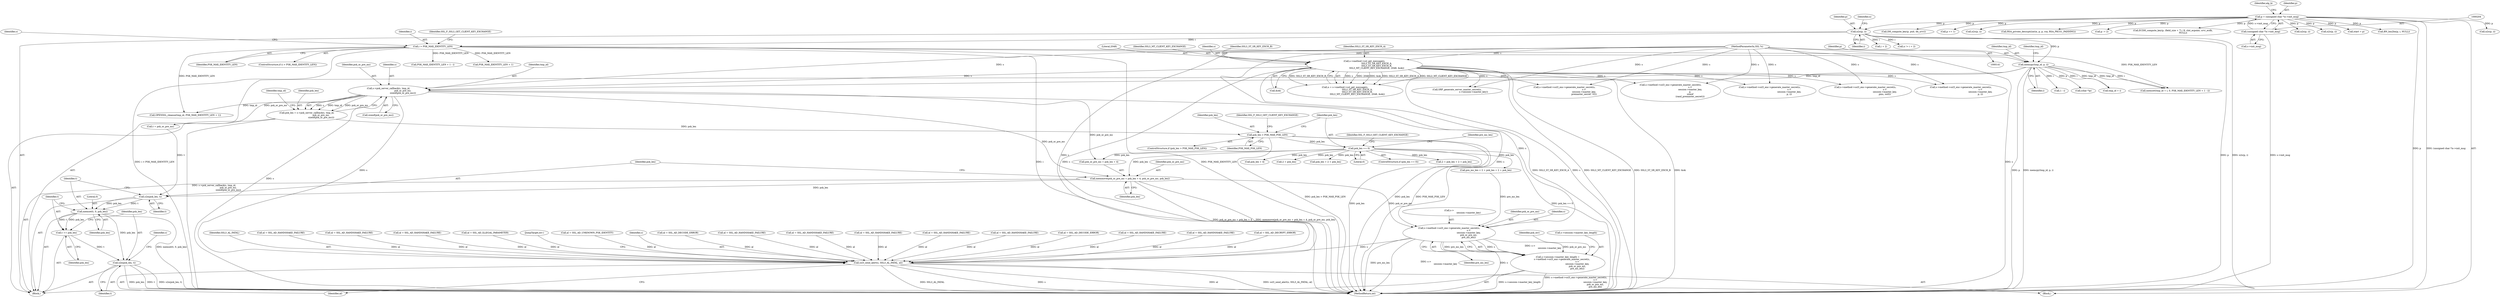 digraph "0_openssl_3c66a669dfc7b3792f7af0758ea26fe8502ce70c@API" {
"1001661" [label="(Call,memmove(psk_or_pre_ms + psk_len + 4, psk_or_pre_ms, psk_len))"];
"1001616" [label="(Call,s->psk_server_callback(s, tmp_id,\n                                         psk_or_pre_ms,\n                                         sizeof(psk_or_pre_ms)))"];
"1000186" [label="(Call,s->method->ssl_get_message(s,\n                                   SSL3_ST_SR_KEY_EXCH_A,\n                                   SSL3_ST_SR_KEY_EXCH_B,\n                                   SSL3_MT_CLIENT_KEY_EXCHANGE, 2048, &ok))"];
"1000142" [label="(MethodParameterIn,SSL *s)"];
"1001600" [label="(Call,memcpy(tmp_id, p, i))"];
"1001566" [label="(Call,n2s(p, i))"];
"1000201" [label="(Call,p = (unsigned char *)s->init_msg)"];
"1000203" [label="(Call,(unsigned char *)s->init_msg)"];
"1001581" [label="(Call,i > PSK_MAX_IDENTITY_LEN)"];
"1001638" [label="(Call,psk_len == 0)"];
"1001628" [label="(Call,psk_len > PSK_MAX_PSK_LEN)"];
"1001614" [label="(Call,psk_len = s->psk_server_callback(s, tmp_id,\n                                         psk_or_pre_ms,\n                                         sizeof(psk_or_pre_ms)))"];
"1001669" [label="(Call,s2n(psk_len, t))"];
"1001672" [label="(Call,memset(t, 0, psk_len))"];
"1001676" [label="(Call,t += psk_len)"];
"1001679" [label="(Call,s2n(psk_len, t))"];
"1001772" [label="(Call,s->method->ssl3_enc->generate_master_secret(s,\n                                                        s->\n                                                        session->master_key,\n                                                        psk_or_pre_ms,\n                                                        pre_ms_len))"];
"1001766" [label="(Call,s->session->master_key_length =\n            s->method->ssl3_enc->generate_master_secret(s,\n                                                        s->\n                                                        session->master_key,\n                                                        psk_or_pre_ms,\n                                                        pre_ms_len))"];
"1002137" [label="(Call,ssl3_send_alert(s, SSL3_AL_FATAL, al))"];
"1001355" [label="(Call,al = SSL_AD_HANDSHAKE_FAILURE)"];
"1001643" [label="(Identifier,SSL_F_SSL3_GET_CLIENT_KEY_EXCHANGE)"];
"1002140" [label="(Identifier,al)"];
"1001637" [label="(ControlStructure,if (psk_len == 0))"];
"1000143" [label="(Block,)"];
"1001566" [label="(Call,n2s(p, i))"];
"1001668" [label="(Identifier,psk_len)"];
"1001592" [label="(Identifier,s)"];
"1000191" [label="(Literal,2048)"];
"1001544" [label="(Block,)"];
"1001620" [label="(Call,sizeof(psk_or_pre_ms))"];
"1001567" [label="(Identifier,p)"];
"1000190" [label="(Identifier,SSL3_MT_CLIENT_KEY_EXCHANGE)"];
"1000542" [label="(Call,al = SSL_AD_HANDSHAKE_FAILURE)"];
"1000368" [label="(Call,al = SSL_AD_DECRYPT_ERROR)"];
"1001618" [label="(Identifier,tmp_id)"];
"1001679" [label="(Call,s2n(psk_len, t))"];
"1000532" [label="(Call,n2s(p, i))"];
"1002137" [label="(Call,ssl3_send_alert(s, SSL3_AL_FATAL, al))"];
"1000203" [label="(Call,(unsigned char *)s->init_msg)"];
"1001673" [label="(Identifier,t)"];
"1001568" [label="(Identifier,i)"];
"1001572" [label="(Call,i + 2)"];
"1001674" [label="(Literal,0)"];
"1000209" [label="(Identifier,alg_k)"];
"1002139" [label="(Identifier,SSL3_AL_FATAL)"];
"1001779" [label="(Identifier,psk_or_pre_ms)"];
"1001570" [label="(Call,n != i + 2)"];
"1001639" [label="(Identifier,psk_len)"];
"1001677" [label="(Identifier,t)"];
"1001604" [label="(Call,memset(tmp_id + i, 0, PSK_MAX_IDENTITY_LEN + 1 - i))"];
"1000187" [label="(Identifier,s)"];
"1001582" [label="(Identifier,i)"];
"1001676" [label="(Call,t += psk_len)"];
"1001630" [label="(Identifier,PSK_MAX_PSK_LEN)"];
"1001678" [label="(Identifier,psk_len)"];
"1000659" [label="(Call,al = SSL_AD_HANDSHAKE_FAILURE)"];
"1001669" [label="(Call,s2n(psk_len, t))"];
"1001600" [label="(Call,memcpy(tmp_id, p, i))"];
"1001670" [label="(Identifier,psk_len)"];
"1000740" [label="(Call,DH_compute_key(p, pub, dh_srvr))"];
"1001773" [label="(Identifier,s)"];
"1001380" [label="(Call,al = SSL_AD_HANDSHAKE_FAILURE)"];
"1002127" [label="(Call,al = SSL_AD_HANDSHAKE_FAILURE)"];
"1001667" [label="(Identifier,psk_or_pre_ms)"];
"1001860" [label="(Call,al = SSL_AD_ILLEGAL_PARAMETER)"];
"1002141" [label="(JumpTarget,err:)"];
"1001645" [label="(Call,al = SSL_AD_UNKNOWN_PSK_IDENTITY)"];
"1001423" [label="(Call,p += 1)"];
"1000494" [label="(Call,s->method->ssl3_enc->generate_master_secret(s,\n                                                        s->\n                                                        session->master_key,\n                                                        p,\n                                                        sizeof\n                                                        (rand_premaster_secret)))"];
"1001651" [label="(Call,2 + psk_len + 2 + psk_len)"];
"1001801" [label="(Call,n2s(p, i))"];
"1001583" [label="(Identifier,PSK_MAX_IDENTITY_LEN)"];
"1000385" [label="(Call,RSA_private_decrypt((int)n, p, p, rsa, RSA_PKCS1_PADDING))"];
"1000575" [label="(Call,p -= 2)"];
"1002138" [label="(Identifier,s)"];
"1001194" [label="(Call,s->method->ssl3_enc->generate_master_secret(s,\n                                                        s->\n                                                        session->master_key,\n                                                        pms, outl))"];
"1001605" [label="(Call,tmp_id + i)"];
"1001627" [label="(ControlStructure,if (psk_len > PSK_MAX_PSK_LEN))"];
"1001617" [label="(Identifier,s)"];
"1001603" [label="(Identifier,i)"];
"1001581" [label="(Call,i > PSK_MAX_IDENTITY_LEN)"];
"1001475" [label="(Call,ECDH_compute_key(p, (field_size + 7) / 8, clnt_ecpoint, srvr_ecdh,\n                             NULL))"];
"1001629" [label="(Identifier,psk_len)"];
"1001814" [label="(Call,al = SSL_AD_DECODE_ERROR)"];
"1001525" [label="(Call,s->method->ssl3_enc->generate_master_secret(s,\n                                                        s->\n                                                        session->master_key,\n                                                        p, i))"];
"1001633" [label="(Identifier,SSL_F_SSL3_GET_CLIENT_KEY_EXCHANGE)"];
"1000847" [label="(Call,n2s(p, i))"];
"1001681" [label="(Identifier,t)"];
"1000186" [label="(Call,s->method->ssl_get_message(s,\n                                   SSL3_ST_SR_KEY_EXCH_A,\n                                   SSL3_ST_SR_KEY_EXCH_B,\n                                   SSL3_MT_CLIENT_KEY_EXCHANGE, 2048, &ok))"];
"1000142" [label="(MethodParameterIn,SSL *s)"];
"1001602" [label="(Identifier,p)"];
"1001680" [label="(Identifier,psk_len)"];
"1001563" [label="(Call,al = SSL_AD_HANDSHAKE_FAILURE)"];
"1000788" [label="(Call,s->method->ssl3_enc->generate_master_secret(s,\n                                                        s->\n                                                        session->master_key,\n                                                        p, i))"];
"1000303" [label="(Call,al = SSL_AD_HANDSHAKE_FAILURE)"];
"1001611" [label="(Call,1 - i)"];
"1001672" [label="(Call,memset(t, 0, psk_len))"];
"1001580" [label="(ControlStructure,if (i > PSK_MAX_IDENTITY_LEN))"];
"1001619" [label="(Identifier,psk_or_pre_ms)"];
"1001780" [label="(Identifier,pre_ms_len)"];
"1001628" [label="(Call,psk_len > PSK_MAX_PSK_LEN)"];
"1001664" [label="(Call,psk_len + 4)"];
"1001655" [label="(Call,2 + psk_len)"];
"1001782" [label="(Identifier,psk_err)"];
"1001703" [label="(Call,(char *)p)"];
"1000189" [label="(Identifier,SSL3_ST_SR_KEY_EXCH_B)"];
"1000192" [label="(Call,&ok)"];
"1000330" [label="(Call,n2s(p, i))"];
"1001653" [label="(Call,psk_len + 2 + psk_len)"];
"1001914" [label="(Call,SRP_generate_server_master_secret(s,\n                                               s->session->master_key))"];
"1000202" [label="(Identifier,p)"];
"1002082" [label="(Call,s->method->ssl3_enc->generate_master_secret(s,\n                                                        s->\n                                                        session->master_key,\n                                                        premaster_secret, 32))"];
"1000201" [label="(Call,p = (unsigned char *)s->init_msg)"];
"1001638" [label="(Call,psk_len == 0)"];
"1000708" [label="(Call,al = SSL_AD_HANDSHAKE_FAILURE)"];
"1001601" [label="(Identifier,tmp_id)"];
"1001571" [label="(Identifier,n)"];
"1001615" [label="(Identifier,psk_len)"];
"1000205" [label="(Call,s->init_msg)"];
"1001774" [label="(Call,s->\n                                                        session->master_key)"];
"1000184" [label="(Call,n = s->method->ssl_get_message(s,\n                                   SSL3_ST_SR_KEY_EXCH_A,\n                                   SSL3_ST_SR_KEY_EXCH_B,\n                                   SSL3_MT_CLIENT_KEY_EXCHANGE, 2048, &ok))"];
"1001671" [label="(Identifier,t)"];
"1001609" [label="(Call,PSK_MAX_IDENTITY_LEN + 1 - i)"];
"1001614" [label="(Call,psk_len = s->psk_server_callback(s, tmp_id,\n                                         psk_or_pre_ms,\n                                         sizeof(psk_or_pre_ms)))"];
"1001606" [label="(Identifier,tmp_id)"];
"1001640" [label="(Literal,0)"];
"1001662" [label="(Call,psk_or_pre_ms + psk_len + 4)"];
"1001622" [label="(Call,OPENSSL_cleanse(tmp_id, PSK_MAX_IDENTITY_LEN + 1))"];
"1001624" [label="(Call,PSK_MAX_IDENTITY_LEN + 1)"];
"1001658" [label="(Call,t = psk_or_pre_ms)"];
"1001772" [label="(Call,s->method->ssl3_enc->generate_master_secret(s,\n                                                        s->\n                                                        session->master_key,\n                                                        psk_or_pre_ms,\n                                                        pre_ms_len))"];
"1002162" [label="(MethodReturn,int)"];
"1001650" [label="(Identifier,pre_ms_len)"];
"1000633" [label="(Call,al = SSL_AD_HANDSHAKE_FAILURE)"];
"1001766" [label="(Call,s->session->master_key_length =\n            s->method->ssl3_enc->generate_master_secret(s,\n                                                        s->\n                                                        session->master_key,\n                                                        psk_or_pre_ms,\n                                                        pre_ms_len))"];
"1000264" [label="(Call,al = SSL_AD_HANDSHAKE_FAILURE)"];
"1001661" [label="(Call,memmove(psk_or_pre_ms + psk_len + 4, psk_or_pre_ms, psk_len))"];
"1001649" [label="(Call,pre_ms_len = 2 + psk_len + 2 + psk_len)"];
"1002055" [label="(Call,start = p)"];
"1000348" [label="(Call,al = SSL_AD_DECODE_ERROR)"];
"1001616" [label="(Call,s->psk_server_callback(s, tmp_id,\n                                         psk_or_pre_ms,\n                                         sizeof(psk_or_pre_ms)))"];
"1000725" [label="(Call,BN_bin2bn(p, i, NULL))"];
"1000188" [label="(Identifier,SSL3_ST_SR_KEY_EXCH_A)"];
"1001686" [label="(Identifier,s)"];
"1001675" [label="(Identifier,psk_len)"];
"1001767" [label="(Call,s->session->master_key_length)"];
"1001623" [label="(Identifier,tmp_id)"];
"1001586" [label="(Identifier,SSL_F_SSL3_GET_CLIENT_KEY_EXCHANGE)"];
"1001661" -> "1001544"  [label="AST: "];
"1001661" -> "1001668"  [label="CFG: "];
"1001662" -> "1001661"  [label="AST: "];
"1001667" -> "1001661"  [label="AST: "];
"1001668" -> "1001661"  [label="AST: "];
"1001670" -> "1001661"  [label="CFG: "];
"1001661" -> "1002162"  [label="DDG: psk_or_pre_ms + psk_len + 4"];
"1001661" -> "1002162"  [label="DDG: memmove(psk_or_pre_ms + psk_len + 4, psk_or_pre_ms, psk_len)"];
"1001616" -> "1001661"  [label="DDG: psk_or_pre_ms"];
"1001638" -> "1001661"  [label="DDG: psk_len"];
"1001661" -> "1001669"  [label="DDG: psk_len"];
"1001661" -> "1001772"  [label="DDG: psk_or_pre_ms"];
"1001616" -> "1001614"  [label="AST: "];
"1001616" -> "1001620"  [label="CFG: "];
"1001617" -> "1001616"  [label="AST: "];
"1001618" -> "1001616"  [label="AST: "];
"1001619" -> "1001616"  [label="AST: "];
"1001620" -> "1001616"  [label="AST: "];
"1001614" -> "1001616"  [label="CFG: "];
"1001616" -> "1002162"  [label="DDG: s"];
"1001616" -> "1001614"  [label="DDG: s"];
"1001616" -> "1001614"  [label="DDG: tmp_id"];
"1001616" -> "1001614"  [label="DDG: psk_or_pre_ms"];
"1000186" -> "1001616"  [label="DDG: s"];
"1000142" -> "1001616"  [label="DDG: s"];
"1001600" -> "1001616"  [label="DDG: tmp_id"];
"1001616" -> "1001622"  [label="DDG: tmp_id"];
"1001616" -> "1001658"  [label="DDG: psk_or_pre_ms"];
"1001616" -> "1001662"  [label="DDG: psk_or_pre_ms"];
"1001616" -> "1001772"  [label="DDG: s"];
"1001616" -> "1002137"  [label="DDG: s"];
"1000186" -> "1000184"  [label="AST: "];
"1000186" -> "1000192"  [label="CFG: "];
"1000187" -> "1000186"  [label="AST: "];
"1000188" -> "1000186"  [label="AST: "];
"1000189" -> "1000186"  [label="AST: "];
"1000190" -> "1000186"  [label="AST: "];
"1000191" -> "1000186"  [label="AST: "];
"1000192" -> "1000186"  [label="AST: "];
"1000184" -> "1000186"  [label="CFG: "];
"1000186" -> "1002162"  [label="DDG: SSL3_ST_SR_KEY_EXCH_A"];
"1000186" -> "1002162"  [label="DDG: s"];
"1000186" -> "1002162"  [label="DDG: SSL3_MT_CLIENT_KEY_EXCHANGE"];
"1000186" -> "1002162"  [label="DDG: SSL3_ST_SR_KEY_EXCH_B"];
"1000186" -> "1002162"  [label="DDG: &ok"];
"1000186" -> "1000184"  [label="DDG: s"];
"1000186" -> "1000184"  [label="DDG: 2048"];
"1000186" -> "1000184"  [label="DDG: &ok"];
"1000186" -> "1000184"  [label="DDG: SSL3_ST_SR_KEY_EXCH_A"];
"1000186" -> "1000184"  [label="DDG: SSL3_MT_CLIENT_KEY_EXCHANGE"];
"1000186" -> "1000184"  [label="DDG: SSL3_ST_SR_KEY_EXCH_B"];
"1000142" -> "1000186"  [label="DDG: s"];
"1000186" -> "1000494"  [label="DDG: s"];
"1000186" -> "1000788"  [label="DDG: s"];
"1000186" -> "1001194"  [label="DDG: s"];
"1000186" -> "1001525"  [label="DDG: s"];
"1000186" -> "1001914"  [label="DDG: s"];
"1000186" -> "1002082"  [label="DDG: s"];
"1000186" -> "1002137"  [label="DDG: s"];
"1000142" -> "1000141"  [label="AST: "];
"1000142" -> "1002162"  [label="DDG: s"];
"1000142" -> "1000494"  [label="DDG: s"];
"1000142" -> "1000788"  [label="DDG: s"];
"1000142" -> "1001194"  [label="DDG: s"];
"1000142" -> "1001525"  [label="DDG: s"];
"1000142" -> "1001772"  [label="DDG: s"];
"1000142" -> "1001914"  [label="DDG: s"];
"1000142" -> "1002082"  [label="DDG: s"];
"1000142" -> "1002137"  [label="DDG: s"];
"1001600" -> "1001544"  [label="AST: "];
"1001600" -> "1001603"  [label="CFG: "];
"1001601" -> "1001600"  [label="AST: "];
"1001602" -> "1001600"  [label="AST: "];
"1001603" -> "1001600"  [label="AST: "];
"1001606" -> "1001600"  [label="CFG: "];
"1001600" -> "1002162"  [label="DDG: memcpy(tmp_id, p, i)"];
"1001600" -> "1002162"  [label="DDG: p"];
"1001566" -> "1001600"  [label="DDG: p"];
"1001581" -> "1001600"  [label="DDG: i"];
"1001600" -> "1001604"  [label="DDG: tmp_id"];
"1001600" -> "1001604"  [label="DDG: i"];
"1001600" -> "1001605"  [label="DDG: tmp_id"];
"1001600" -> "1001605"  [label="DDG: i"];
"1001600" -> "1001611"  [label="DDG: i"];
"1001600" -> "1001703"  [label="DDG: p"];
"1001566" -> "1001544"  [label="AST: "];
"1001566" -> "1001568"  [label="CFG: "];
"1001567" -> "1001566"  [label="AST: "];
"1001568" -> "1001566"  [label="AST: "];
"1001571" -> "1001566"  [label="CFG: "];
"1001566" -> "1002162"  [label="DDG: p"];
"1001566" -> "1002162"  [label="DDG: n2s(p, i)"];
"1000201" -> "1001566"  [label="DDG: p"];
"1001566" -> "1001570"  [label="DDG: i"];
"1001566" -> "1001572"  [label="DDG: i"];
"1001566" -> "1001581"  [label="DDG: i"];
"1000201" -> "1000143"  [label="AST: "];
"1000201" -> "1000203"  [label="CFG: "];
"1000202" -> "1000201"  [label="AST: "];
"1000203" -> "1000201"  [label="AST: "];
"1000209" -> "1000201"  [label="CFG: "];
"1000201" -> "1002162"  [label="DDG: (unsigned char *)s->init_msg"];
"1000201" -> "1002162"  [label="DDG: p"];
"1000203" -> "1000201"  [label="DDG: s->init_msg"];
"1000201" -> "1000330"  [label="DDG: p"];
"1000201" -> "1000385"  [label="DDG: p"];
"1000201" -> "1000532"  [label="DDG: p"];
"1000201" -> "1000575"  [label="DDG: p"];
"1000201" -> "1000725"  [label="DDG: p"];
"1000201" -> "1000740"  [label="DDG: p"];
"1000201" -> "1000847"  [label="DDG: p"];
"1000201" -> "1001423"  [label="DDG: p"];
"1000201" -> "1001475"  [label="DDG: p"];
"1000201" -> "1001801"  [label="DDG: p"];
"1000201" -> "1002055"  [label="DDG: p"];
"1000203" -> "1000205"  [label="CFG: "];
"1000204" -> "1000203"  [label="AST: "];
"1000205" -> "1000203"  [label="AST: "];
"1000203" -> "1002162"  [label="DDG: s->init_msg"];
"1001581" -> "1001580"  [label="AST: "];
"1001581" -> "1001583"  [label="CFG: "];
"1001582" -> "1001581"  [label="AST: "];
"1001583" -> "1001581"  [label="AST: "];
"1001586" -> "1001581"  [label="CFG: "];
"1001592" -> "1001581"  [label="CFG: "];
"1001581" -> "1002162"  [label="DDG: i"];
"1001581" -> "1002162"  [label="DDG: PSK_MAX_IDENTITY_LEN"];
"1001581" -> "1002162"  [label="DDG: i > PSK_MAX_IDENTITY_LEN"];
"1001581" -> "1001604"  [label="DDG: PSK_MAX_IDENTITY_LEN"];
"1001581" -> "1001609"  [label="DDG: PSK_MAX_IDENTITY_LEN"];
"1001581" -> "1001622"  [label="DDG: PSK_MAX_IDENTITY_LEN"];
"1001581" -> "1001624"  [label="DDG: PSK_MAX_IDENTITY_LEN"];
"1001638" -> "1001637"  [label="AST: "];
"1001638" -> "1001640"  [label="CFG: "];
"1001639" -> "1001638"  [label="AST: "];
"1001640" -> "1001638"  [label="AST: "];
"1001643" -> "1001638"  [label="CFG: "];
"1001650" -> "1001638"  [label="CFG: "];
"1001638" -> "1002162"  [label="DDG: psk_len == 0"];
"1001638" -> "1002162"  [label="DDG: psk_len"];
"1001628" -> "1001638"  [label="DDG: psk_len"];
"1001638" -> "1001649"  [label="DDG: psk_len"];
"1001638" -> "1001651"  [label="DDG: psk_len"];
"1001638" -> "1001653"  [label="DDG: psk_len"];
"1001638" -> "1001655"  [label="DDG: psk_len"];
"1001638" -> "1001662"  [label="DDG: psk_len"];
"1001638" -> "1001664"  [label="DDG: psk_len"];
"1001628" -> "1001627"  [label="AST: "];
"1001628" -> "1001630"  [label="CFG: "];
"1001629" -> "1001628"  [label="AST: "];
"1001630" -> "1001628"  [label="AST: "];
"1001633" -> "1001628"  [label="CFG: "];
"1001639" -> "1001628"  [label="CFG: "];
"1001628" -> "1002162"  [label="DDG: psk_len > PSK_MAX_PSK_LEN"];
"1001628" -> "1002162"  [label="DDG: psk_len"];
"1001628" -> "1002162"  [label="DDG: PSK_MAX_PSK_LEN"];
"1001614" -> "1001628"  [label="DDG: psk_len"];
"1001614" -> "1001544"  [label="AST: "];
"1001615" -> "1001614"  [label="AST: "];
"1001623" -> "1001614"  [label="CFG: "];
"1001614" -> "1002162"  [label="DDG: s->psk_server_callback(s, tmp_id,\n                                         psk_or_pre_ms,\n                                         sizeof(psk_or_pre_ms))"];
"1001669" -> "1001544"  [label="AST: "];
"1001669" -> "1001671"  [label="CFG: "];
"1001670" -> "1001669"  [label="AST: "];
"1001671" -> "1001669"  [label="AST: "];
"1001673" -> "1001669"  [label="CFG: "];
"1001658" -> "1001669"  [label="DDG: t"];
"1001669" -> "1001672"  [label="DDG: t"];
"1001669" -> "1001672"  [label="DDG: psk_len"];
"1001672" -> "1001544"  [label="AST: "];
"1001672" -> "1001675"  [label="CFG: "];
"1001673" -> "1001672"  [label="AST: "];
"1001674" -> "1001672"  [label="AST: "];
"1001675" -> "1001672"  [label="AST: "];
"1001677" -> "1001672"  [label="CFG: "];
"1001672" -> "1002162"  [label="DDG: memset(t, 0, psk_len)"];
"1001672" -> "1001676"  [label="DDG: psk_len"];
"1001672" -> "1001676"  [label="DDG: t"];
"1001672" -> "1001679"  [label="DDG: psk_len"];
"1001676" -> "1001544"  [label="AST: "];
"1001676" -> "1001678"  [label="CFG: "];
"1001677" -> "1001676"  [label="AST: "];
"1001678" -> "1001676"  [label="AST: "];
"1001680" -> "1001676"  [label="CFG: "];
"1001676" -> "1001679"  [label="DDG: t"];
"1001679" -> "1001544"  [label="AST: "];
"1001679" -> "1001681"  [label="CFG: "];
"1001680" -> "1001679"  [label="AST: "];
"1001681" -> "1001679"  [label="AST: "];
"1001686" -> "1001679"  [label="CFG: "];
"1001679" -> "1002162"  [label="DDG: s2n(psk_len, t)"];
"1001679" -> "1002162"  [label="DDG: psk_len"];
"1001679" -> "1002162"  [label="DDG: t"];
"1001772" -> "1001766"  [label="AST: "];
"1001772" -> "1001780"  [label="CFG: "];
"1001773" -> "1001772"  [label="AST: "];
"1001774" -> "1001772"  [label="AST: "];
"1001779" -> "1001772"  [label="AST: "];
"1001780" -> "1001772"  [label="AST: "];
"1001766" -> "1001772"  [label="CFG: "];
"1001772" -> "1002162"  [label="DDG: pre_ms_len"];
"1001772" -> "1002162"  [label="DDG: s->\n                                                        session->master_key"];
"1001772" -> "1002162"  [label="DDG: s"];
"1001772" -> "1001766"  [label="DDG: s"];
"1001772" -> "1001766"  [label="DDG: s->\n                                                        session->master_key"];
"1001772" -> "1001766"  [label="DDG: psk_or_pre_ms"];
"1001772" -> "1001766"  [label="DDG: pre_ms_len"];
"1001649" -> "1001772"  [label="DDG: pre_ms_len"];
"1001772" -> "1002137"  [label="DDG: s"];
"1001766" -> "1001544"  [label="AST: "];
"1001767" -> "1001766"  [label="AST: "];
"1001782" -> "1001766"  [label="CFG: "];
"1001766" -> "1002162"  [label="DDG: s->session->master_key_length"];
"1001766" -> "1002162"  [label="DDG: s->method->ssl3_enc->generate_master_secret(s,\n                                                        s->\n                                                        session->master_key,\n                                                        psk_or_pre_ms,\n                                                        pre_ms_len)"];
"1002137" -> "1000143"  [label="AST: "];
"1002137" -> "1002140"  [label="CFG: "];
"1002138" -> "1002137"  [label="AST: "];
"1002139" -> "1002137"  [label="AST: "];
"1002140" -> "1002137"  [label="AST: "];
"1002141" -> "1002137"  [label="CFG: "];
"1002137" -> "1002162"  [label="DDG: al"];
"1002137" -> "1002162"  [label="DDG: ssl3_send_alert(s, SSL3_AL_FATAL, al)"];
"1002137" -> "1002162"  [label="DDG: SSL3_AL_FATAL"];
"1002137" -> "1002162"  [label="DDG: s"];
"1000368" -> "1002137"  [label="DDG: al"];
"1000348" -> "1002137"  [label="DDG: al"];
"1000708" -> "1002137"  [label="DDG: al"];
"1000659" -> "1002137"  [label="DDG: al"];
"1001563" -> "1002137"  [label="DDG: al"];
"1001860" -> "1002137"  [label="DDG: al"];
"1001380" -> "1002137"  [label="DDG: al"];
"1000633" -> "1002137"  [label="DDG: al"];
"1001645" -> "1002137"  [label="DDG: al"];
"1000303" -> "1002137"  [label="DDG: al"];
"1000264" -> "1002137"  [label="DDG: al"];
"1002127" -> "1002137"  [label="DDG: al"];
"1001355" -> "1002137"  [label="DDG: al"];
"1000542" -> "1002137"  [label="DDG: al"];
"1001814" -> "1002137"  [label="DDG: al"];
}

